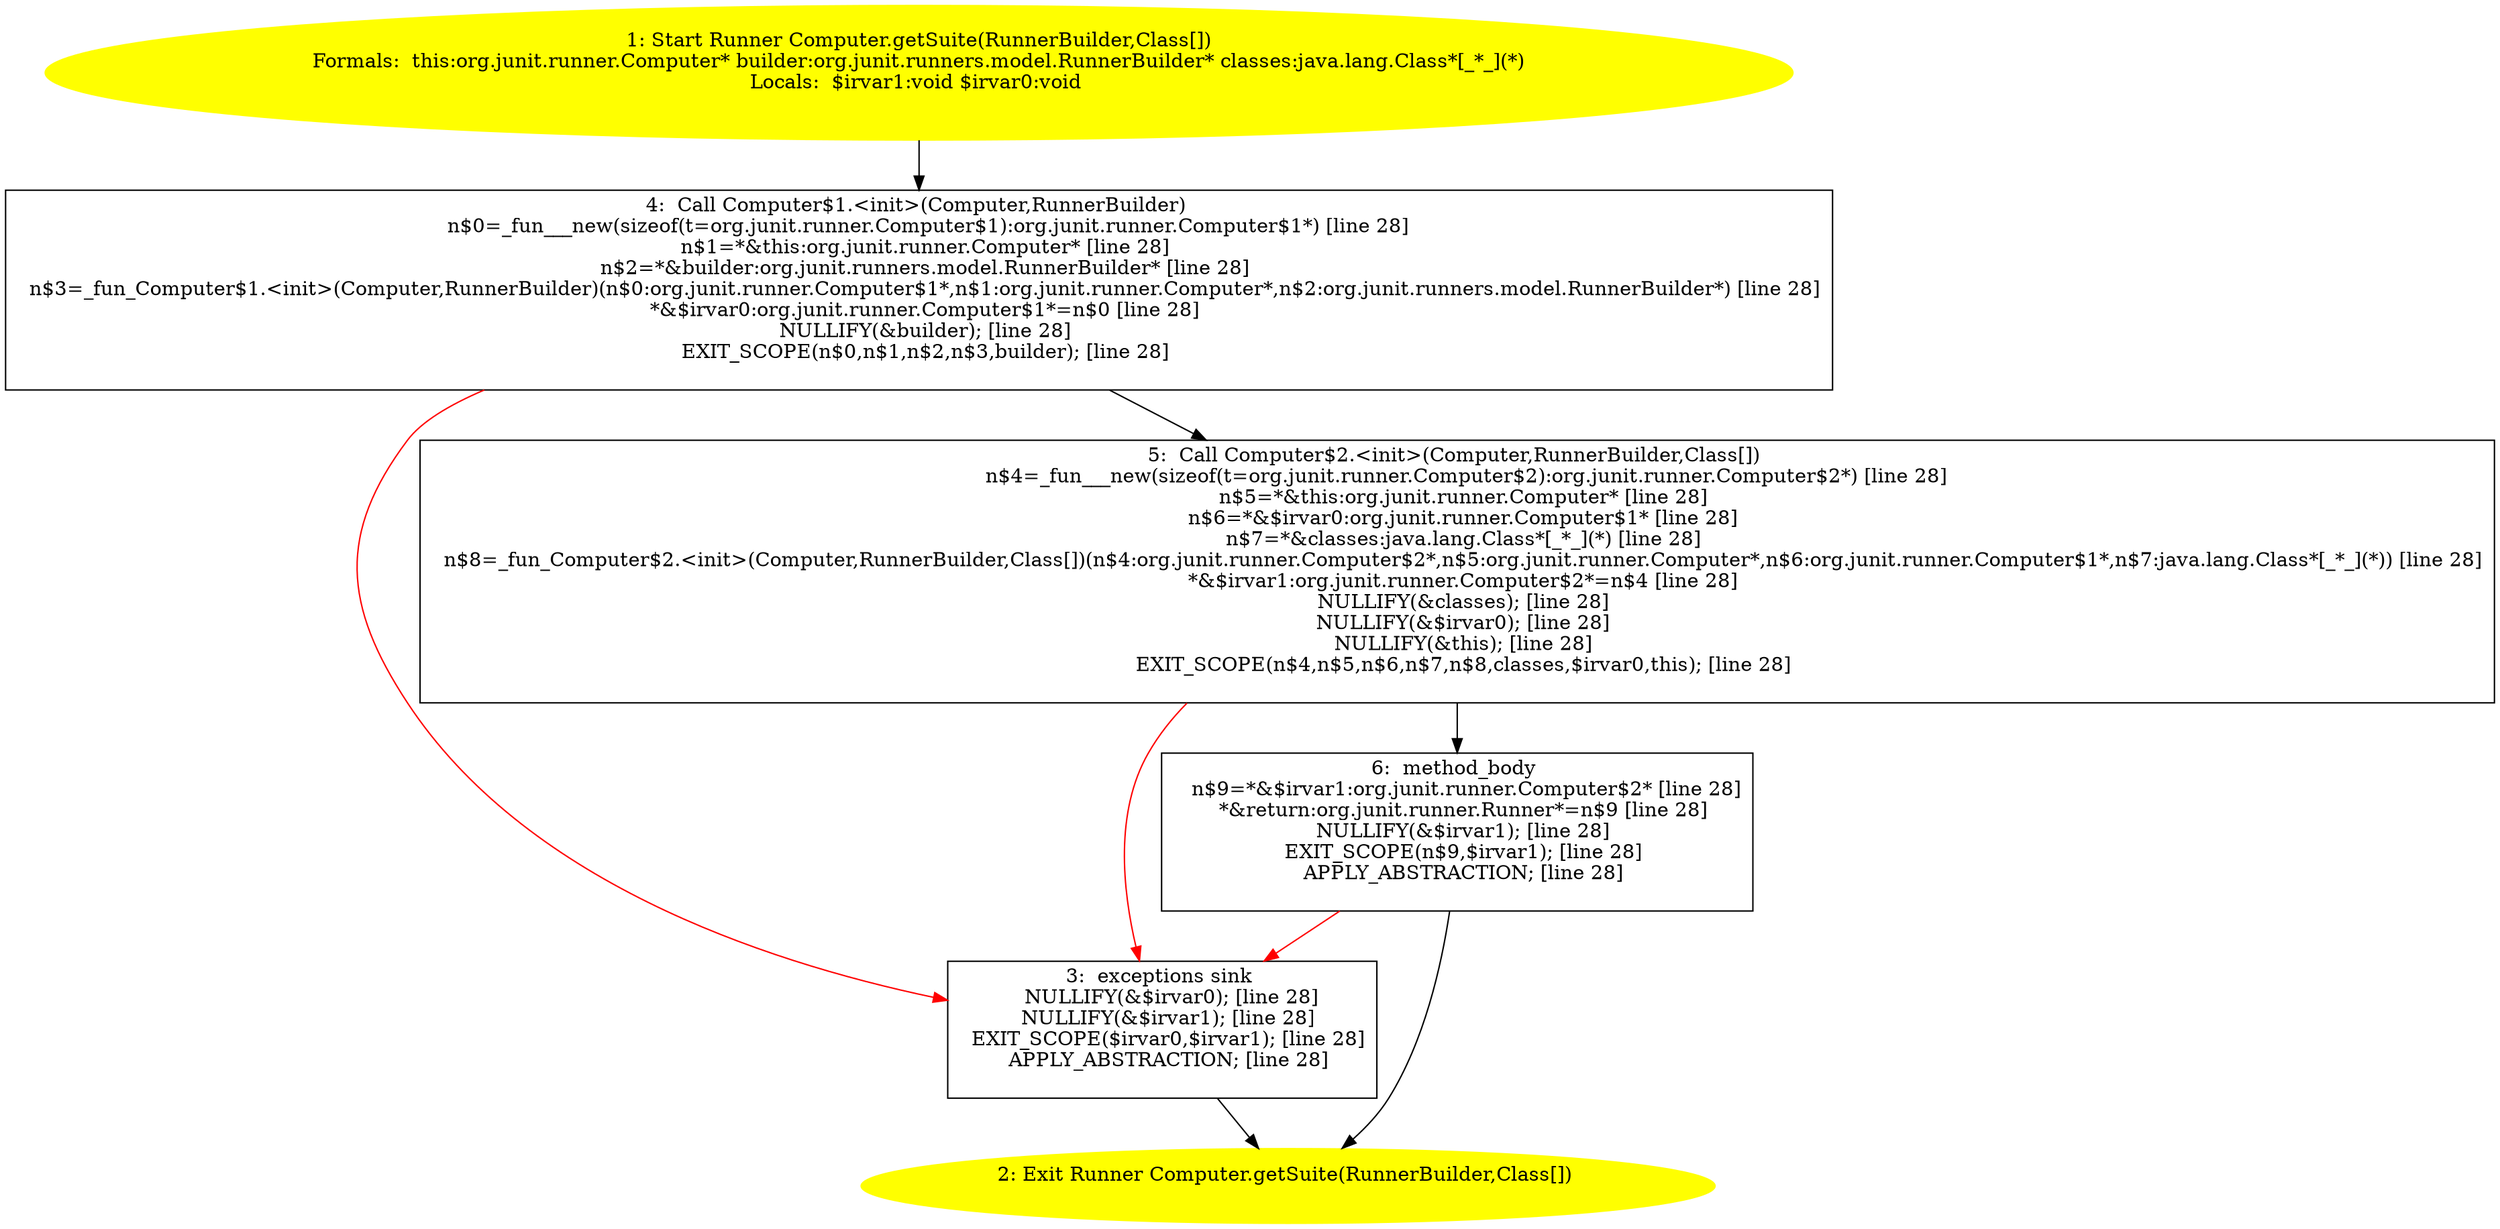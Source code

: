 /* @generated */
digraph cfg {
"org.junit.runner.Computer.getSuite(org.junit.runners.model.RunnerBuilder,java.lang.Class[]):org.juni.754b81b101e008d950a26f2e3abb532a_1" [label="1: Start Runner Computer.getSuite(RunnerBuilder,Class[])\nFormals:  this:org.junit.runner.Computer* builder:org.junit.runners.model.RunnerBuilder* classes:java.lang.Class*[_*_](*)\nLocals:  $irvar1:void $irvar0:void \n  " color=yellow style=filled]
	

	 "org.junit.runner.Computer.getSuite(org.junit.runners.model.RunnerBuilder,java.lang.Class[]):org.juni.754b81b101e008d950a26f2e3abb532a_1" -> "org.junit.runner.Computer.getSuite(org.junit.runners.model.RunnerBuilder,java.lang.Class[]):org.juni.754b81b101e008d950a26f2e3abb532a_4" ;
"org.junit.runner.Computer.getSuite(org.junit.runners.model.RunnerBuilder,java.lang.Class[]):org.juni.754b81b101e008d950a26f2e3abb532a_2" [label="2: Exit Runner Computer.getSuite(RunnerBuilder,Class[]) \n  " color=yellow style=filled]
	

"org.junit.runner.Computer.getSuite(org.junit.runners.model.RunnerBuilder,java.lang.Class[]):org.juni.754b81b101e008d950a26f2e3abb532a_3" [label="3:  exceptions sink \n   NULLIFY(&$irvar0); [line 28]\n  NULLIFY(&$irvar1); [line 28]\n  EXIT_SCOPE($irvar0,$irvar1); [line 28]\n  APPLY_ABSTRACTION; [line 28]\n " shape="box"]
	

	 "org.junit.runner.Computer.getSuite(org.junit.runners.model.RunnerBuilder,java.lang.Class[]):org.juni.754b81b101e008d950a26f2e3abb532a_3" -> "org.junit.runner.Computer.getSuite(org.junit.runners.model.RunnerBuilder,java.lang.Class[]):org.juni.754b81b101e008d950a26f2e3abb532a_2" ;
"org.junit.runner.Computer.getSuite(org.junit.runners.model.RunnerBuilder,java.lang.Class[]):org.juni.754b81b101e008d950a26f2e3abb532a_4" [label="4:  Call Computer$1.<init>(Computer,RunnerBuilder) \n   n$0=_fun___new(sizeof(t=org.junit.runner.Computer$1):org.junit.runner.Computer$1*) [line 28]\n  n$1=*&this:org.junit.runner.Computer* [line 28]\n  n$2=*&builder:org.junit.runners.model.RunnerBuilder* [line 28]\n  n$3=_fun_Computer$1.<init>(Computer,RunnerBuilder)(n$0:org.junit.runner.Computer$1*,n$1:org.junit.runner.Computer*,n$2:org.junit.runners.model.RunnerBuilder*) [line 28]\n  *&$irvar0:org.junit.runner.Computer$1*=n$0 [line 28]\n  NULLIFY(&builder); [line 28]\n  EXIT_SCOPE(n$0,n$1,n$2,n$3,builder); [line 28]\n " shape="box"]
	

	 "org.junit.runner.Computer.getSuite(org.junit.runners.model.RunnerBuilder,java.lang.Class[]):org.juni.754b81b101e008d950a26f2e3abb532a_4" -> "org.junit.runner.Computer.getSuite(org.junit.runners.model.RunnerBuilder,java.lang.Class[]):org.juni.754b81b101e008d950a26f2e3abb532a_5" ;
	 "org.junit.runner.Computer.getSuite(org.junit.runners.model.RunnerBuilder,java.lang.Class[]):org.juni.754b81b101e008d950a26f2e3abb532a_4" -> "org.junit.runner.Computer.getSuite(org.junit.runners.model.RunnerBuilder,java.lang.Class[]):org.juni.754b81b101e008d950a26f2e3abb532a_3" [color="red" ];
"org.junit.runner.Computer.getSuite(org.junit.runners.model.RunnerBuilder,java.lang.Class[]):org.juni.754b81b101e008d950a26f2e3abb532a_5" [label="5:  Call Computer$2.<init>(Computer,RunnerBuilder,Class[]) \n   n$4=_fun___new(sizeof(t=org.junit.runner.Computer$2):org.junit.runner.Computer$2*) [line 28]\n  n$5=*&this:org.junit.runner.Computer* [line 28]\n  n$6=*&$irvar0:org.junit.runner.Computer$1* [line 28]\n  n$7=*&classes:java.lang.Class*[_*_](*) [line 28]\n  n$8=_fun_Computer$2.<init>(Computer,RunnerBuilder,Class[])(n$4:org.junit.runner.Computer$2*,n$5:org.junit.runner.Computer*,n$6:org.junit.runner.Computer$1*,n$7:java.lang.Class*[_*_](*)) [line 28]\n  *&$irvar1:org.junit.runner.Computer$2*=n$4 [line 28]\n  NULLIFY(&classes); [line 28]\n  NULLIFY(&$irvar0); [line 28]\n  NULLIFY(&this); [line 28]\n  EXIT_SCOPE(n$4,n$5,n$6,n$7,n$8,classes,$irvar0,this); [line 28]\n " shape="box"]
	

	 "org.junit.runner.Computer.getSuite(org.junit.runners.model.RunnerBuilder,java.lang.Class[]):org.juni.754b81b101e008d950a26f2e3abb532a_5" -> "org.junit.runner.Computer.getSuite(org.junit.runners.model.RunnerBuilder,java.lang.Class[]):org.juni.754b81b101e008d950a26f2e3abb532a_6" ;
	 "org.junit.runner.Computer.getSuite(org.junit.runners.model.RunnerBuilder,java.lang.Class[]):org.juni.754b81b101e008d950a26f2e3abb532a_5" -> "org.junit.runner.Computer.getSuite(org.junit.runners.model.RunnerBuilder,java.lang.Class[]):org.juni.754b81b101e008d950a26f2e3abb532a_3" [color="red" ];
"org.junit.runner.Computer.getSuite(org.junit.runners.model.RunnerBuilder,java.lang.Class[]):org.juni.754b81b101e008d950a26f2e3abb532a_6" [label="6:  method_body \n   n$9=*&$irvar1:org.junit.runner.Computer$2* [line 28]\n  *&return:org.junit.runner.Runner*=n$9 [line 28]\n  NULLIFY(&$irvar1); [line 28]\n  EXIT_SCOPE(n$9,$irvar1); [line 28]\n  APPLY_ABSTRACTION; [line 28]\n " shape="box"]
	

	 "org.junit.runner.Computer.getSuite(org.junit.runners.model.RunnerBuilder,java.lang.Class[]):org.juni.754b81b101e008d950a26f2e3abb532a_6" -> "org.junit.runner.Computer.getSuite(org.junit.runners.model.RunnerBuilder,java.lang.Class[]):org.juni.754b81b101e008d950a26f2e3abb532a_2" ;
	 "org.junit.runner.Computer.getSuite(org.junit.runners.model.RunnerBuilder,java.lang.Class[]):org.juni.754b81b101e008d950a26f2e3abb532a_6" -> "org.junit.runner.Computer.getSuite(org.junit.runners.model.RunnerBuilder,java.lang.Class[]):org.juni.754b81b101e008d950a26f2e3abb532a_3" [color="red" ];
}
